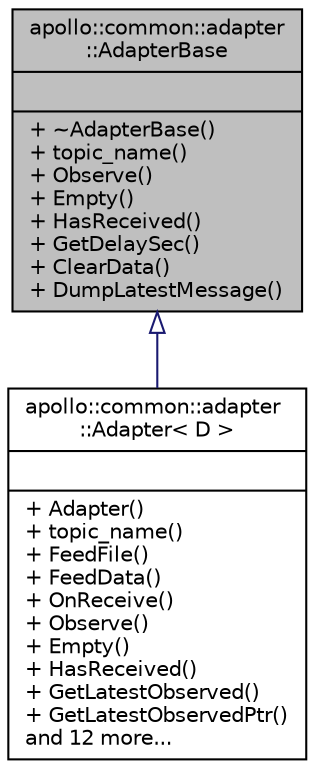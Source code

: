 digraph "apollo::common::adapter::AdapterBase"
{
  edge [fontname="Helvetica",fontsize="10",labelfontname="Helvetica",labelfontsize="10"];
  node [fontname="Helvetica",fontsize="10",shape=record];
  Node1 [label="{apollo::common::adapter\l::AdapterBase\n||+ ~AdapterBase()\l+ topic_name()\l+ Observe()\l+ Empty()\l+ HasReceived()\l+ GetDelaySec()\l+ ClearData()\l+ DumpLatestMessage()\l}",height=0.2,width=0.4,color="black", fillcolor="grey75", style="filled" fontcolor="black"];
  Node1 -> Node2 [dir="back",color="midnightblue",fontsize="10",style="solid",arrowtail="onormal",fontname="Helvetica"];
  Node2 [label="{apollo::common::adapter\l::Adapter\< D \>\n||+ Adapter()\l+ topic_name()\l+ FeedFile()\l+ FeedData()\l+ OnReceive()\l+ Observe()\l+ Empty()\l+ HasReceived()\l+ GetLatestObserved()\l+ GetLatestObservedPtr()\land 12 more...\l}",height=0.2,width=0.4,color="black", fillcolor="white", style="filled",URL="$classapollo_1_1common_1_1adapter_1_1Adapter.html",tooltip="this class serves as the interface and a layer of abstraction for Apollo modules to interact with var..."];
}
